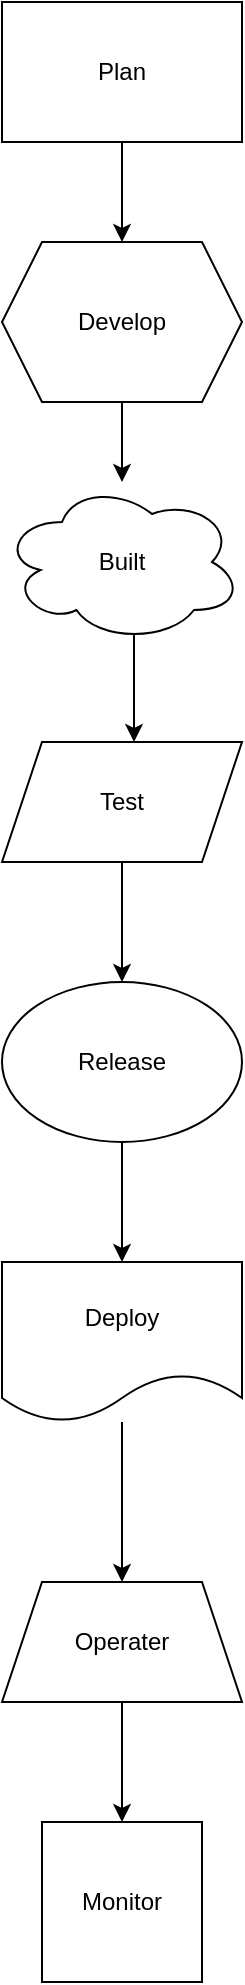 <mxfile version="28.2.3">
  <diagram name="Page-1" id="-23OFfvdNAb8M-6fDNef">
    <mxGraphModel dx="1042" dy="562" grid="1" gridSize="10" guides="1" tooltips="1" connect="1" arrows="1" fold="1" page="1" pageScale="1" pageWidth="850" pageHeight="1100" math="0" shadow="0">
      <root>
        <mxCell id="0" />
        <mxCell id="1" parent="0" />
        <mxCell id="rBh6Mz1lKL1Tqw7QTOkc-10" style="edgeStyle=orthogonalEdgeStyle;rounded=0;orthogonalLoop=1;jettySize=auto;html=1;entryX=0.5;entryY=0;entryDx=0;entryDy=0;" edge="1" parent="1" source="rBh6Mz1lKL1Tqw7QTOkc-1" target="rBh6Mz1lKL1Tqw7QTOkc-3">
          <mxGeometry relative="1" as="geometry" />
        </mxCell>
        <mxCell id="rBh6Mz1lKL1Tqw7QTOkc-1" value="Plan" style="rounded=0;whiteSpace=wrap;html=1;" vertex="1" parent="1">
          <mxGeometry y="20" width="120" height="70" as="geometry" />
        </mxCell>
        <mxCell id="rBh6Mz1lKL1Tqw7QTOkc-12" style="edgeStyle=orthogonalEdgeStyle;rounded=0;orthogonalLoop=1;jettySize=auto;html=1;exitX=0.5;exitY=1;exitDx=0;exitDy=0;" edge="1" parent="1" source="rBh6Mz1lKL1Tqw7QTOkc-3" target="rBh6Mz1lKL1Tqw7QTOkc-4">
          <mxGeometry relative="1" as="geometry">
            <Array as="points">
              <mxPoint x="60" y="270" />
              <mxPoint x="60" y="270" />
            </Array>
          </mxGeometry>
        </mxCell>
        <mxCell id="rBh6Mz1lKL1Tqw7QTOkc-3" value="Develop" style="shape=hexagon;perimeter=hexagonPerimeter2;whiteSpace=wrap;html=1;fixedSize=1;" vertex="1" parent="1">
          <mxGeometry y="140" width="120" height="80" as="geometry" />
        </mxCell>
        <mxCell id="rBh6Mz1lKL1Tqw7QTOkc-13" style="edgeStyle=orthogonalEdgeStyle;rounded=0;orthogonalLoop=1;jettySize=auto;html=1;exitX=0.55;exitY=0.95;exitDx=0;exitDy=0;exitPerimeter=0;" edge="1" parent="1" source="rBh6Mz1lKL1Tqw7QTOkc-4">
          <mxGeometry relative="1" as="geometry">
            <mxPoint x="66" y="390" as="targetPoint" />
          </mxGeometry>
        </mxCell>
        <mxCell id="rBh6Mz1lKL1Tqw7QTOkc-4" value="Built" style="ellipse;shape=cloud;whiteSpace=wrap;html=1;" vertex="1" parent="1">
          <mxGeometry y="260" width="120" height="80" as="geometry" />
        </mxCell>
        <mxCell id="rBh6Mz1lKL1Tqw7QTOkc-15" style="edgeStyle=orthogonalEdgeStyle;rounded=0;orthogonalLoop=1;jettySize=auto;html=1;exitX=0.5;exitY=1;exitDx=0;exitDy=0;" edge="1" parent="1" source="rBh6Mz1lKL1Tqw7QTOkc-5">
          <mxGeometry relative="1" as="geometry">
            <mxPoint x="60" y="510" as="targetPoint" />
          </mxGeometry>
        </mxCell>
        <mxCell id="rBh6Mz1lKL1Tqw7QTOkc-5" value="Test" style="shape=parallelogram;perimeter=parallelogramPerimeter;whiteSpace=wrap;html=1;fixedSize=1;" vertex="1" parent="1">
          <mxGeometry y="390" width="120" height="60" as="geometry" />
        </mxCell>
        <mxCell id="rBh6Mz1lKL1Tqw7QTOkc-16" style="edgeStyle=orthogonalEdgeStyle;rounded=0;orthogonalLoop=1;jettySize=auto;html=1;exitX=0.5;exitY=1;exitDx=0;exitDy=0;" edge="1" parent="1" source="rBh6Mz1lKL1Tqw7QTOkc-6">
          <mxGeometry relative="1" as="geometry">
            <mxPoint x="60" y="650" as="targetPoint" />
          </mxGeometry>
        </mxCell>
        <mxCell id="rBh6Mz1lKL1Tqw7QTOkc-6" value="Release" style="ellipse;whiteSpace=wrap;html=1;" vertex="1" parent="1">
          <mxGeometry y="510" width="120" height="80" as="geometry" />
        </mxCell>
        <mxCell id="rBh6Mz1lKL1Tqw7QTOkc-17" style="edgeStyle=orthogonalEdgeStyle;rounded=0;orthogonalLoop=1;jettySize=auto;html=1;" edge="1" parent="1" source="rBh6Mz1lKL1Tqw7QTOkc-7">
          <mxGeometry relative="1" as="geometry">
            <mxPoint x="60" y="810" as="targetPoint" />
          </mxGeometry>
        </mxCell>
        <mxCell id="rBh6Mz1lKL1Tqw7QTOkc-7" value="Deploy" style="shape=document;whiteSpace=wrap;html=1;boundedLbl=1;" vertex="1" parent="1">
          <mxGeometry y="650" width="120" height="80" as="geometry" />
        </mxCell>
        <mxCell id="rBh6Mz1lKL1Tqw7QTOkc-18" style="edgeStyle=orthogonalEdgeStyle;rounded=0;orthogonalLoop=1;jettySize=auto;html=1;exitX=0.5;exitY=1;exitDx=0;exitDy=0;entryX=0.5;entryY=0;entryDx=0;entryDy=0;" edge="1" parent="1" source="rBh6Mz1lKL1Tqw7QTOkc-8" target="rBh6Mz1lKL1Tqw7QTOkc-9">
          <mxGeometry relative="1" as="geometry" />
        </mxCell>
        <mxCell id="rBh6Mz1lKL1Tqw7QTOkc-8" value="Operater" style="shape=trapezoid;perimeter=trapezoidPerimeter;whiteSpace=wrap;html=1;fixedSize=1;" vertex="1" parent="1">
          <mxGeometry y="810" width="120" height="60" as="geometry" />
        </mxCell>
        <mxCell id="rBh6Mz1lKL1Tqw7QTOkc-9" value="Monitor" style="whiteSpace=wrap;html=1;aspect=fixed;" vertex="1" parent="1">
          <mxGeometry x="20" y="930" width="80" height="80" as="geometry" />
        </mxCell>
      </root>
    </mxGraphModel>
  </diagram>
</mxfile>
